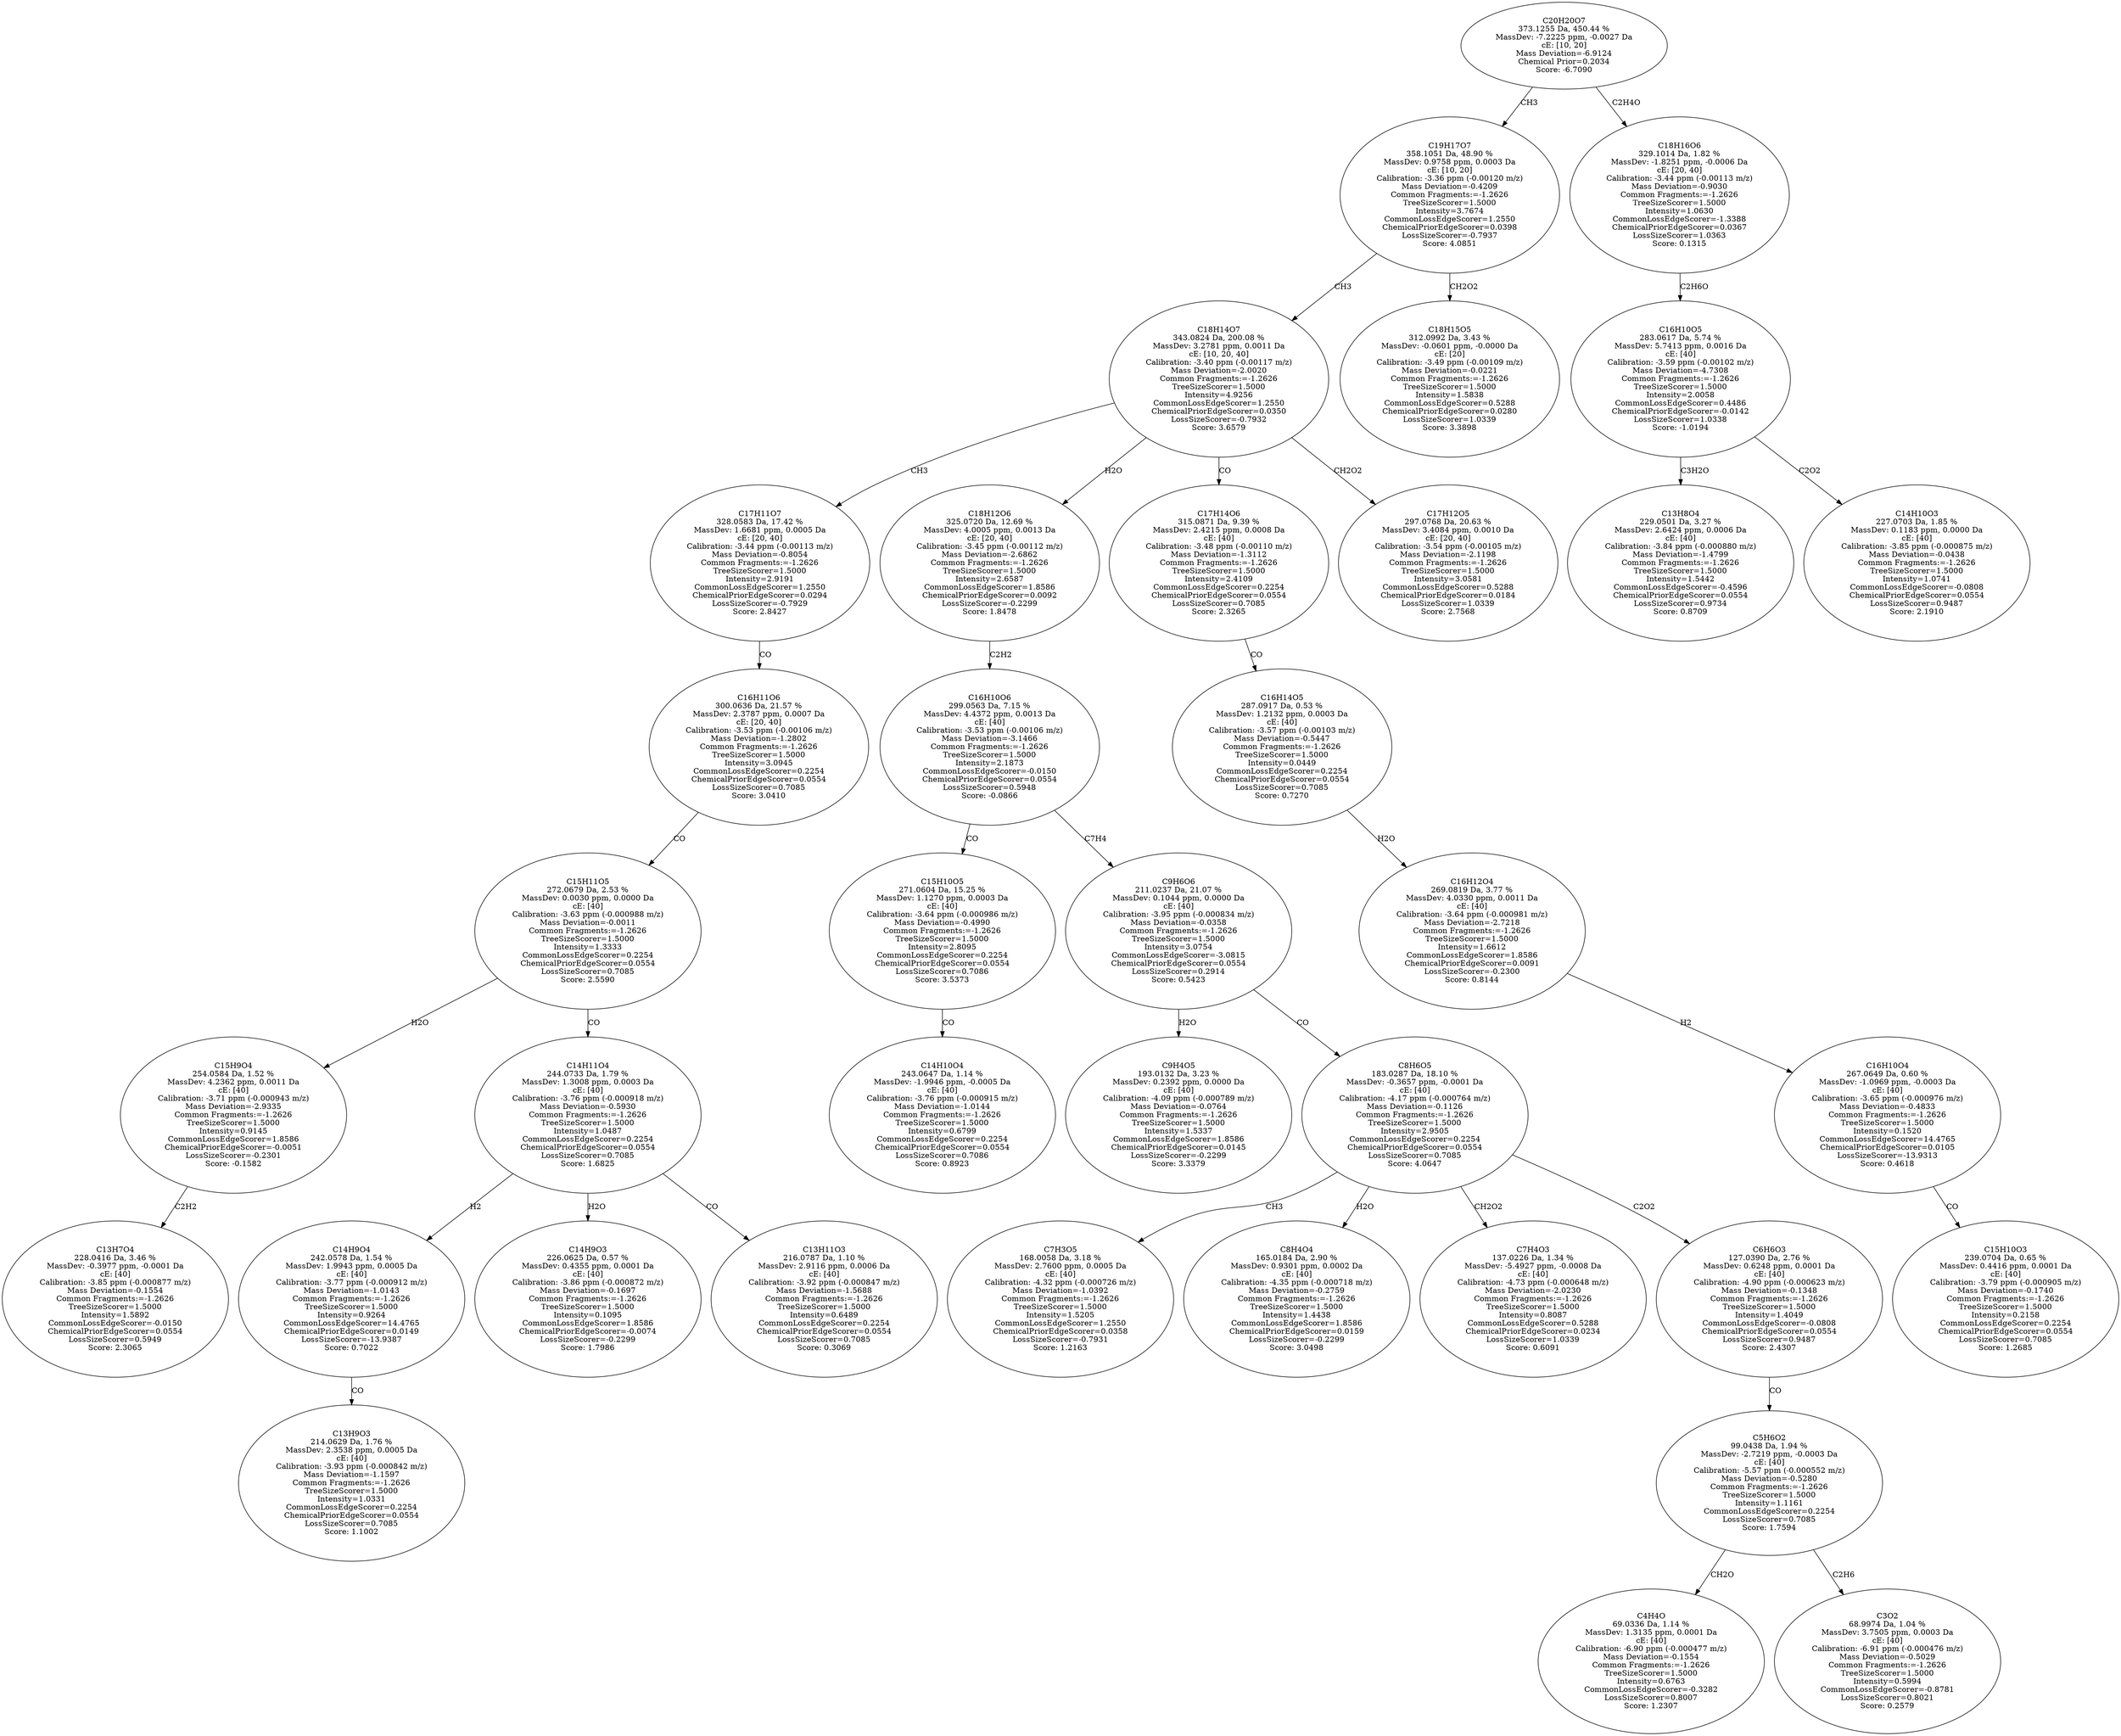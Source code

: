 strict digraph {
v1 [label="C13H7O4\n228.0416 Da, 3.46 %\nMassDev: -0.3977 ppm, -0.0001 Da\ncE: [40]\nCalibration: -3.85 ppm (-0.000877 m/z)\nMass Deviation=-0.1554\nCommon Fragments:=-1.2626\nTreeSizeScorer=1.5000\nIntensity=1.5892\nCommonLossEdgeScorer=-0.0150\nChemicalPriorEdgeScorer=0.0554\nLossSizeScorer=0.5949\nScore: 2.3065"];
v2 [label="C15H9O4\n254.0584 Da, 1.52 %\nMassDev: 4.2362 ppm, 0.0011 Da\ncE: [40]\nCalibration: -3.71 ppm (-0.000943 m/z)\nMass Deviation=-2.9335\nCommon Fragments:=-1.2626\nTreeSizeScorer=1.5000\nIntensity=0.9145\nCommonLossEdgeScorer=1.8586\nChemicalPriorEdgeScorer=-0.0051\nLossSizeScorer=-0.2301\nScore: -0.1582"];
v3 [label="C13H9O3\n214.0629 Da, 1.76 %\nMassDev: 2.3538 ppm, 0.0005 Da\ncE: [40]\nCalibration: -3.93 ppm (-0.000842 m/z)\nMass Deviation=-1.1597\nCommon Fragments:=-1.2626\nTreeSizeScorer=1.5000\nIntensity=1.0331\nCommonLossEdgeScorer=0.2254\nChemicalPriorEdgeScorer=0.0554\nLossSizeScorer=0.7085\nScore: 1.1002"];
v4 [label="C14H9O4\n242.0578 Da, 1.54 %\nMassDev: 1.9943 ppm, 0.0005 Da\ncE: [40]\nCalibration: -3.77 ppm (-0.000912 m/z)\nMass Deviation=-1.0143\nCommon Fragments:=-1.2626\nTreeSizeScorer=1.5000\nIntensity=0.9264\nCommonLossEdgeScorer=14.4765\nChemicalPriorEdgeScorer=0.0149\nLossSizeScorer=-13.9387\nScore: 0.7022"];
v5 [label="C14H9O3\n226.0625 Da, 0.57 %\nMassDev: 0.4355 ppm, 0.0001 Da\ncE: [40]\nCalibration: -3.86 ppm (-0.000872 m/z)\nMass Deviation=-0.1697\nCommon Fragments:=-1.2626\nTreeSizeScorer=1.5000\nIntensity=0.1095\nCommonLossEdgeScorer=1.8586\nChemicalPriorEdgeScorer=-0.0074\nLossSizeScorer=-0.2299\nScore: 1.7986"];
v6 [label="C13H11O3\n216.0787 Da, 1.10 %\nMassDev: 2.9116 ppm, 0.0006 Da\ncE: [40]\nCalibration: -3.92 ppm (-0.000847 m/z)\nMass Deviation=-1.5688\nCommon Fragments:=-1.2626\nTreeSizeScorer=1.5000\nIntensity=0.6489\nCommonLossEdgeScorer=0.2254\nChemicalPriorEdgeScorer=0.0554\nLossSizeScorer=0.7085\nScore: 0.3069"];
v7 [label="C14H11O4\n244.0733 Da, 1.79 %\nMassDev: 1.3008 ppm, 0.0003 Da\ncE: [40]\nCalibration: -3.76 ppm (-0.000918 m/z)\nMass Deviation=-0.5930\nCommon Fragments:=-1.2626\nTreeSizeScorer=1.5000\nIntensity=1.0487\nCommonLossEdgeScorer=0.2254\nChemicalPriorEdgeScorer=0.0554\nLossSizeScorer=0.7085\nScore: 1.6825"];
v8 [label="C15H11O5\n272.0679 Da, 2.53 %\nMassDev: 0.0030 ppm, 0.0000 Da\ncE: [40]\nCalibration: -3.63 ppm (-0.000988 m/z)\nMass Deviation=-0.0011\nCommon Fragments:=-1.2626\nTreeSizeScorer=1.5000\nIntensity=1.3333\nCommonLossEdgeScorer=0.2254\nChemicalPriorEdgeScorer=0.0554\nLossSizeScorer=0.7085\nScore: 2.5590"];
v9 [label="C16H11O6\n300.0636 Da, 21.57 %\nMassDev: 2.3787 ppm, 0.0007 Da\ncE: [20, 40]\nCalibration: -3.53 ppm (-0.00106 m/z)\nMass Deviation=-1.2802\nCommon Fragments:=-1.2626\nTreeSizeScorer=1.5000\nIntensity=3.0945\nCommonLossEdgeScorer=0.2254\nChemicalPriorEdgeScorer=0.0554\nLossSizeScorer=0.7085\nScore: 3.0410"];
v10 [label="C17H11O7\n328.0583 Da, 17.42 %\nMassDev: 1.6681 ppm, 0.0005 Da\ncE: [20, 40]\nCalibration: -3.44 ppm (-0.00113 m/z)\nMass Deviation=-0.8054\nCommon Fragments:=-1.2626\nTreeSizeScorer=1.5000\nIntensity=2.9191\nCommonLossEdgeScorer=1.2550\nChemicalPriorEdgeScorer=0.0294\nLossSizeScorer=-0.7929\nScore: 2.8427"];
v11 [label="C14H10O4\n243.0647 Da, 1.14 %\nMassDev: -1.9946 ppm, -0.0005 Da\ncE: [40]\nCalibration: -3.76 ppm (-0.000915 m/z)\nMass Deviation=-1.0144\nCommon Fragments:=-1.2626\nTreeSizeScorer=1.5000\nIntensity=0.6799\nCommonLossEdgeScorer=0.2254\nChemicalPriorEdgeScorer=0.0554\nLossSizeScorer=0.7086\nScore: 0.8923"];
v12 [label="C15H10O5\n271.0604 Da, 15.25 %\nMassDev: 1.1270 ppm, 0.0003 Da\ncE: [40]\nCalibration: -3.64 ppm (-0.000986 m/z)\nMass Deviation=-0.4990\nCommon Fragments:=-1.2626\nTreeSizeScorer=1.5000\nIntensity=2.8095\nCommonLossEdgeScorer=0.2254\nChemicalPriorEdgeScorer=0.0554\nLossSizeScorer=0.7086\nScore: 3.5373"];
v13 [label="C9H4O5\n193.0132 Da, 3.23 %\nMassDev: 0.2392 ppm, 0.0000 Da\ncE: [40]\nCalibration: -4.09 ppm (-0.000789 m/z)\nMass Deviation=-0.0764\nCommon Fragments:=-1.2626\nTreeSizeScorer=1.5000\nIntensity=1.5337\nCommonLossEdgeScorer=1.8586\nChemicalPriorEdgeScorer=0.0145\nLossSizeScorer=-0.2299\nScore: 3.3379"];
v14 [label="C7H3O5\n168.0058 Da, 3.18 %\nMassDev: 2.7600 ppm, 0.0005 Da\ncE: [40]\nCalibration: -4.32 ppm (-0.000726 m/z)\nMass Deviation=-1.0392\nCommon Fragments:=-1.2626\nTreeSizeScorer=1.5000\nIntensity=1.5205\nCommonLossEdgeScorer=1.2550\nChemicalPriorEdgeScorer=0.0358\nLossSizeScorer=-0.7931\nScore: 1.2163"];
v15 [label="C8H4O4\n165.0184 Da, 2.90 %\nMassDev: 0.9301 ppm, 0.0002 Da\ncE: [40]\nCalibration: -4.35 ppm (-0.000718 m/z)\nMass Deviation=-0.2759\nCommon Fragments:=-1.2626\nTreeSizeScorer=1.5000\nIntensity=1.4438\nCommonLossEdgeScorer=1.8586\nChemicalPriorEdgeScorer=0.0159\nLossSizeScorer=-0.2299\nScore: 3.0498"];
v16 [label="C7H4O3\n137.0226 Da, 1.34 %\nMassDev: -5.4927 ppm, -0.0008 Da\ncE: [40]\nCalibration: -4.73 ppm (-0.000648 m/z)\nMass Deviation=-2.0230\nCommon Fragments:=-1.2626\nTreeSizeScorer=1.5000\nIntensity=0.8087\nCommonLossEdgeScorer=0.5288\nChemicalPriorEdgeScorer=0.0234\nLossSizeScorer=1.0339\nScore: 0.6091"];
v17 [label="C4H4O\n69.0336 Da, 1.14 %\nMassDev: 1.3135 ppm, 0.0001 Da\ncE: [40]\nCalibration: -6.90 ppm (-0.000477 m/z)\nMass Deviation=-0.1554\nCommon Fragments:=-1.2626\nTreeSizeScorer=1.5000\nIntensity=0.6763\nCommonLossEdgeScorer=-0.3282\nLossSizeScorer=0.8007\nScore: 1.2307"];
v18 [label="C3O2\n68.9974 Da, 1.04 %\nMassDev: 3.7505 ppm, 0.0003 Da\ncE: [40]\nCalibration: -6.91 ppm (-0.000476 m/z)\nMass Deviation=-0.5029\nCommon Fragments:=-1.2626\nTreeSizeScorer=1.5000\nIntensity=0.5994\nCommonLossEdgeScorer=-0.8781\nLossSizeScorer=0.8021\nScore: 0.2579"];
v19 [label="C5H6O2\n99.0438 Da, 1.94 %\nMassDev: -2.7219 ppm, -0.0003 Da\ncE: [40]\nCalibration: -5.57 ppm (-0.000552 m/z)\nMass Deviation=-0.5280\nCommon Fragments:=-1.2626\nTreeSizeScorer=1.5000\nIntensity=1.1161\nCommonLossEdgeScorer=0.2254\nLossSizeScorer=0.7085\nScore: 1.7594"];
v20 [label="C6H6O3\n127.0390 Da, 2.76 %\nMassDev: 0.6248 ppm, 0.0001 Da\ncE: [40]\nCalibration: -4.90 ppm (-0.000623 m/z)\nMass Deviation=-0.1348\nCommon Fragments:=-1.2626\nTreeSizeScorer=1.5000\nIntensity=1.4049\nCommonLossEdgeScorer=-0.0808\nChemicalPriorEdgeScorer=0.0554\nLossSizeScorer=0.9487\nScore: 2.4307"];
v21 [label="C8H6O5\n183.0287 Da, 18.10 %\nMassDev: -0.3657 ppm, -0.0001 Da\ncE: [40]\nCalibration: -4.17 ppm (-0.000764 m/z)\nMass Deviation=-0.1126\nCommon Fragments:=-1.2626\nTreeSizeScorer=1.5000\nIntensity=2.9505\nCommonLossEdgeScorer=0.2254\nChemicalPriorEdgeScorer=0.0554\nLossSizeScorer=0.7085\nScore: 4.0647"];
v22 [label="C9H6O6\n211.0237 Da, 21.07 %\nMassDev: 0.1044 ppm, 0.0000 Da\ncE: [40]\nCalibration: -3.95 ppm (-0.000834 m/z)\nMass Deviation=-0.0358\nCommon Fragments:=-1.2626\nTreeSizeScorer=1.5000\nIntensity=3.0754\nCommonLossEdgeScorer=-3.0815\nChemicalPriorEdgeScorer=0.0554\nLossSizeScorer=0.2914\nScore: 0.5423"];
v23 [label="C16H10O6\n299.0563 Da, 7.15 %\nMassDev: 4.4372 ppm, 0.0013 Da\ncE: [40]\nCalibration: -3.53 ppm (-0.00106 m/z)\nMass Deviation=-3.1466\nCommon Fragments:=-1.2626\nTreeSizeScorer=1.5000\nIntensity=2.1873\nCommonLossEdgeScorer=-0.0150\nChemicalPriorEdgeScorer=0.0554\nLossSizeScorer=0.5948\nScore: -0.0866"];
v24 [label="C18H12O6\n325.0720 Da, 12.69 %\nMassDev: 4.0005 ppm, 0.0013 Da\ncE: [20, 40]\nCalibration: -3.45 ppm (-0.00112 m/z)\nMass Deviation=-2.6862\nCommon Fragments:=-1.2626\nTreeSizeScorer=1.5000\nIntensity=2.6587\nCommonLossEdgeScorer=1.8586\nChemicalPriorEdgeScorer=0.0092\nLossSizeScorer=-0.2299\nScore: 1.8478"];
v25 [label="C15H10O3\n239.0704 Da, 0.65 %\nMassDev: 0.4416 ppm, 0.0001 Da\ncE: [40]\nCalibration: -3.79 ppm (-0.000905 m/z)\nMass Deviation=-0.1740\nCommon Fragments:=-1.2626\nTreeSizeScorer=1.5000\nIntensity=0.2158\nCommonLossEdgeScorer=0.2254\nChemicalPriorEdgeScorer=0.0554\nLossSizeScorer=0.7085\nScore: 1.2685"];
v26 [label="C16H10O4\n267.0649 Da, 0.60 %\nMassDev: -1.0969 ppm, -0.0003 Da\ncE: [40]\nCalibration: -3.65 ppm (-0.000976 m/z)\nMass Deviation=-0.4833\nCommon Fragments:=-1.2626\nTreeSizeScorer=1.5000\nIntensity=0.1520\nCommonLossEdgeScorer=14.4765\nChemicalPriorEdgeScorer=0.0105\nLossSizeScorer=-13.9313\nScore: 0.4618"];
v27 [label="C16H12O4\n269.0819 Da, 3.77 %\nMassDev: 4.0330 ppm, 0.0011 Da\ncE: [40]\nCalibration: -3.64 ppm (-0.000981 m/z)\nMass Deviation=-2.7218\nCommon Fragments:=-1.2626\nTreeSizeScorer=1.5000\nIntensity=1.6612\nCommonLossEdgeScorer=1.8586\nChemicalPriorEdgeScorer=0.0091\nLossSizeScorer=-0.2300\nScore: 0.8144"];
v28 [label="C16H14O5\n287.0917 Da, 0.53 %\nMassDev: 1.2132 ppm, 0.0003 Da\ncE: [40]\nCalibration: -3.57 ppm (-0.00103 m/z)\nMass Deviation=-0.5447\nCommon Fragments:=-1.2626\nTreeSizeScorer=1.5000\nIntensity=0.0449\nCommonLossEdgeScorer=0.2254\nChemicalPriorEdgeScorer=0.0554\nLossSizeScorer=0.7085\nScore: 0.7270"];
v29 [label="C17H14O6\n315.0871 Da, 9.39 %\nMassDev: 2.4215 ppm, 0.0008 Da\ncE: [40]\nCalibration: -3.48 ppm (-0.00110 m/z)\nMass Deviation=-1.3112\nCommon Fragments:=-1.2626\nTreeSizeScorer=1.5000\nIntensity=2.4109\nCommonLossEdgeScorer=0.2254\nChemicalPriorEdgeScorer=0.0554\nLossSizeScorer=0.7085\nScore: 2.3265"];
v30 [label="C17H12O5\n297.0768 Da, 20.63 %\nMassDev: 3.4084 ppm, 0.0010 Da\ncE: [20, 40]\nCalibration: -3.54 ppm (-0.00105 m/z)\nMass Deviation=-2.1198\nCommon Fragments:=-1.2626\nTreeSizeScorer=1.5000\nIntensity=3.0581\nCommonLossEdgeScorer=0.5288\nChemicalPriorEdgeScorer=0.0184\nLossSizeScorer=1.0339\nScore: 2.7568"];
v31 [label="C18H14O7\n343.0824 Da, 200.08 %\nMassDev: 3.2781 ppm, 0.0011 Da\ncE: [10, 20, 40]\nCalibration: -3.40 ppm (-0.00117 m/z)\nMass Deviation=-2.0020\nCommon Fragments:=-1.2626\nTreeSizeScorer=1.5000\nIntensity=4.9256\nCommonLossEdgeScorer=1.2550\nChemicalPriorEdgeScorer=0.0350\nLossSizeScorer=-0.7932\nScore: 3.6579"];
v32 [label="C18H15O5\n312.0992 Da, 3.43 %\nMassDev: -0.0601 ppm, -0.0000 Da\ncE: [20]\nCalibration: -3.49 ppm (-0.00109 m/z)\nMass Deviation=-0.0221\nCommon Fragments:=-1.2626\nTreeSizeScorer=1.5000\nIntensity=1.5838\nCommonLossEdgeScorer=0.5288\nChemicalPriorEdgeScorer=0.0280\nLossSizeScorer=1.0339\nScore: 3.3898"];
v33 [label="C19H17O7\n358.1051 Da, 48.90 %\nMassDev: 0.9758 ppm, 0.0003 Da\ncE: [10, 20]\nCalibration: -3.36 ppm (-0.00120 m/z)\nMass Deviation=-0.4209\nCommon Fragments:=-1.2626\nTreeSizeScorer=1.5000\nIntensity=3.7674\nCommonLossEdgeScorer=1.2550\nChemicalPriorEdgeScorer=0.0398\nLossSizeScorer=-0.7937\nScore: 4.0851"];
v34 [label="C13H8O4\n229.0501 Da, 3.27 %\nMassDev: 2.6424 ppm, 0.0006 Da\ncE: [40]\nCalibration: -3.84 ppm (-0.000880 m/z)\nMass Deviation=-1.4799\nCommon Fragments:=-1.2626\nTreeSizeScorer=1.5000\nIntensity=1.5442\nCommonLossEdgeScorer=-0.4596\nChemicalPriorEdgeScorer=0.0554\nLossSizeScorer=0.9734\nScore: 0.8709"];
v35 [label="C14H10O3\n227.0703 Da, 1.85 %\nMassDev: 0.1183 ppm, 0.0000 Da\ncE: [40]\nCalibration: -3.85 ppm (-0.000875 m/z)\nMass Deviation=-0.0438\nCommon Fragments:=-1.2626\nTreeSizeScorer=1.5000\nIntensity=1.0741\nCommonLossEdgeScorer=-0.0808\nChemicalPriorEdgeScorer=0.0554\nLossSizeScorer=0.9487\nScore: 2.1910"];
v36 [label="C16H10O5\n283.0617 Da, 5.74 %\nMassDev: 5.7413 ppm, 0.0016 Da\ncE: [40]\nCalibration: -3.59 ppm (-0.00102 m/z)\nMass Deviation=-4.7308\nCommon Fragments:=-1.2626\nTreeSizeScorer=1.5000\nIntensity=2.0058\nCommonLossEdgeScorer=0.4486\nChemicalPriorEdgeScorer=-0.0142\nLossSizeScorer=1.0338\nScore: -1.0194"];
v37 [label="C18H16O6\n329.1014 Da, 1.82 %\nMassDev: -1.8251 ppm, -0.0006 Da\ncE: [20, 40]\nCalibration: -3.44 ppm (-0.00113 m/z)\nMass Deviation=-0.9030\nCommon Fragments:=-1.2626\nTreeSizeScorer=1.5000\nIntensity=1.0630\nCommonLossEdgeScorer=-1.3388\nChemicalPriorEdgeScorer=0.0367\nLossSizeScorer=1.0363\nScore: 0.1315"];
v38 [label="C20H20O7\n373.1255 Da, 450.44 %\nMassDev: -7.2225 ppm, -0.0027 Da\ncE: [10, 20]\nMass Deviation=-6.9124\nChemical Prior=0.2034\nScore: -6.7090"];
v2 -> v1 [label="C2H2"];
v8 -> v2 [label="H2O"];
v4 -> v3 [label="CO"];
v7 -> v4 [label="H2"];
v7 -> v5 [label="H2O"];
v7 -> v6 [label="CO"];
v8 -> v7 [label="CO"];
v9 -> v8 [label="CO"];
v10 -> v9 [label="CO"];
v31 -> v10 [label="CH3"];
v12 -> v11 [label="CO"];
v23 -> v12 [label="CO"];
v22 -> v13 [label="H2O"];
v21 -> v14 [label="CH3"];
v21 -> v15 [label="H2O"];
v21 -> v16 [label="CH2O2"];
v19 -> v17 [label="CH2O"];
v19 -> v18 [label="C2H6"];
v20 -> v19 [label="CO"];
v21 -> v20 [label="C2O2"];
v22 -> v21 [label="CO"];
v23 -> v22 [label="C7H4"];
v24 -> v23 [label="C2H2"];
v31 -> v24 [label="H2O"];
v26 -> v25 [label="CO"];
v27 -> v26 [label="H2"];
v28 -> v27 [label="H2O"];
v29 -> v28 [label="CO"];
v31 -> v29 [label="CO"];
v31 -> v30 [label="CH2O2"];
v33 -> v31 [label="CH3"];
v33 -> v32 [label="CH2O2"];
v38 -> v33 [label="CH3"];
v36 -> v34 [label="C3H2O"];
v36 -> v35 [label="C2O2"];
v37 -> v36 [label="C2H6O"];
v38 -> v37 [label="C2H4O"];
}